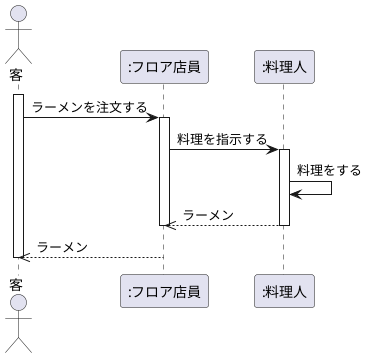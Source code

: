 @startuml ラーメン屋での注文
actor 客 as guest
participant ":フロア店員" as cleck
participant ":料理人" as cocker

activate guest
guest -> cleck:ラーメンを注文する
activate cleck
cleck -> cocker:料理を指示する
activate cocker
cocker -> cocker:料理をする
cleck <<-- cocker:ラーメン
deactivate cocker
deactivate cleck
guest <<-- cleck:ラーメン
deactivate guest



@enduml